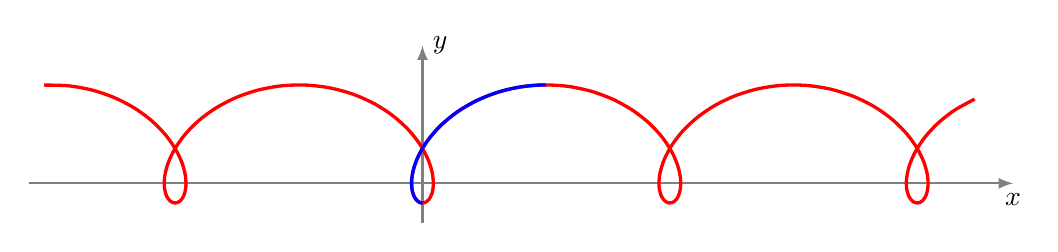 \begin{tikzpicture}[scale=0.5]

     \draw[->,>=latex,thick, gray] (-10,0)--(15,0) node[below,black] {$x$};
     \draw[->,>=latex,thick, gray] (0,-1)--(0,3.5) node[right,black] {$y$};
     \draw [very thick, color=red,samples=100,smooth, domain=-9.5:15] plot({\x-1.5*sin(\x r)},{1-1.5*cos(-\x r)});

     \draw [very thick, color=blue,samples=100,smooth, domain=-0:3.14] plot({\x-1.5*sin(\x r)},{1-1.5*cos(-\x r)});
\end{tikzpicture}
